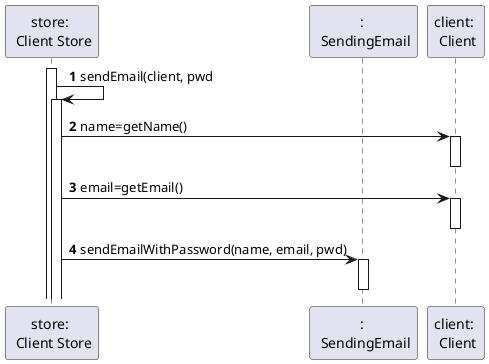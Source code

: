 @startuml

autonumber

participant "store: \n Client Store" as CS
participant ": \n SendingEmail" as SE
participant "client: \n Client" as C

activate CS
CS -> CS : sendEmail(client, pwd
activate CS
CS -> C : name=getName()
activate C
deactivate C
CS -> C : email=getEmail()
activate C
deactivate C
CS -> SE : sendEmailWithPassword(name, email, pwd)
activate SE
deactivate SE

@enduml